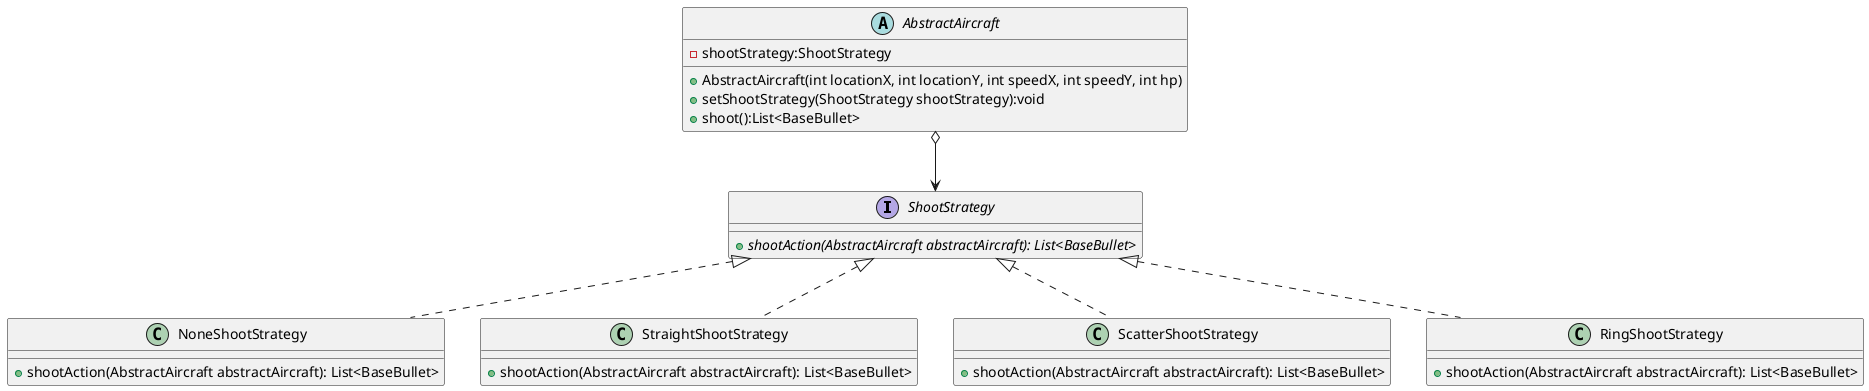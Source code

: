 @startuml
'https://plantuml.com/class-diagram

interface ShootStrategy {
    + {abstract} shootAction(AbstractAircraft abstractAircraft): List<BaseBullet>
}

class NoneShootStrategy {
    + shootAction(AbstractAircraft abstractAircraft): List<BaseBullet>
}

ShootStrategy <|.. NoneShootStrategy

class StraightShootStrategy {
    + shootAction(AbstractAircraft abstractAircraft): List<BaseBullet>
}

ShootStrategy <|.. StraightShootStrategy

class ScatterShootStrategy {
    + shootAction(AbstractAircraft abstractAircraft): List<BaseBullet>
}

ShootStrategy <|.. ScatterShootStrategy

class RingShootStrategy {
    + shootAction(AbstractAircraft abstractAircraft): List<BaseBullet>
}

ShootStrategy <|.. RingShootStrategy

abstract class AbstractAircraft
{
    - shootStrategy:ShootStrategy
    + AbstractAircraft(int locationX, int locationY, int speedX, int speedY, int hp)
    + setShootStrategy(ShootStrategy shootStrategy):void
    + shoot():List<BaseBullet>
}

AbstractAircraft o--> ShootStrategy



@enduml
